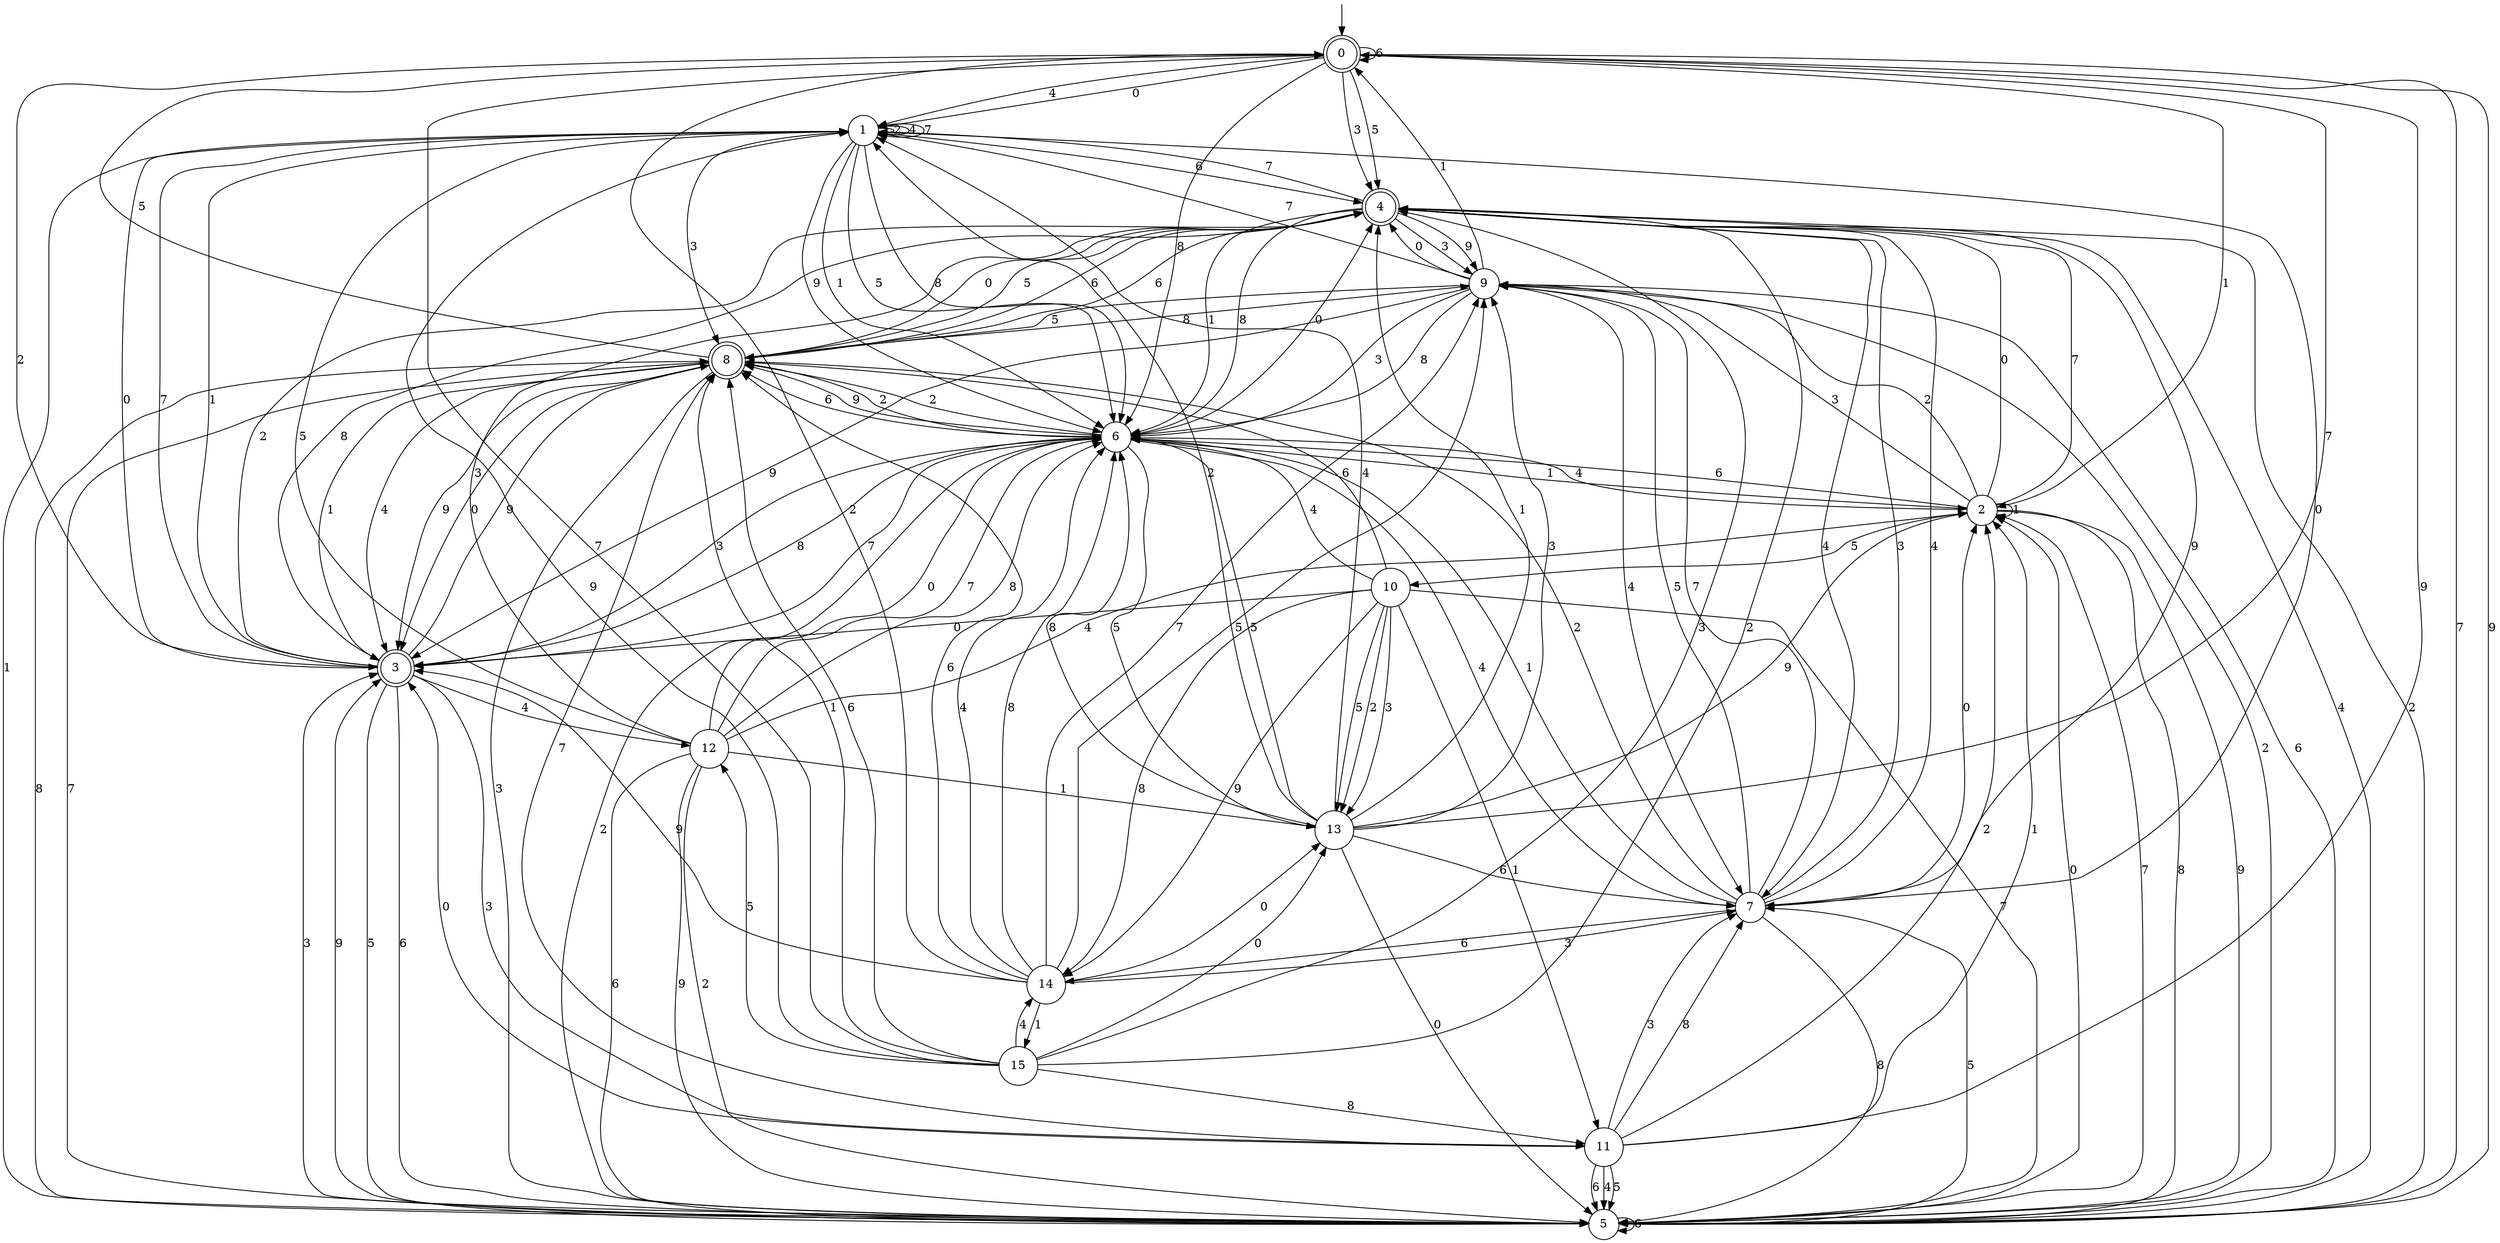 digraph g {

	s0 [shape="doublecircle" label="0"];
	s1 [shape="circle" label="1"];
	s2 [shape="circle" label="2"];
	s3 [shape="doublecircle" label="3"];
	s4 [shape="doublecircle" label="4"];
	s5 [shape="circle" label="5"];
	s6 [shape="circle" label="6"];
	s7 [shape="circle" label="7"];
	s8 [shape="doublecircle" label="8"];
	s9 [shape="circle" label="9"];
	s10 [shape="circle" label="10"];
	s11 [shape="circle" label="11"];
	s12 [shape="circle" label="12"];
	s13 [shape="circle" label="13"];
	s14 [shape="circle" label="14"];
	s15 [shape="circle" label="15"];
	s0 -> s1 [label="0"];
	s0 -> s2 [label="1"];
	s0 -> s3 [label="2"];
	s0 -> s4 [label="3"];
	s0 -> s1 [label="4"];
	s0 -> s4 [label="5"];
	s0 -> s0 [label="6"];
	s0 -> s5 [label="7"];
	s0 -> s6 [label="8"];
	s0 -> s5 [label="9"];
	s1 -> s7 [label="0"];
	s1 -> s6 [label="1"];
	s1 -> s1 [label="2"];
	s1 -> s8 [label="3"];
	s1 -> s1 [label="4"];
	s1 -> s6 [label="5"];
	s1 -> s4 [label="6"];
	s1 -> s1 [label="7"];
	s1 -> s6 [label="8"];
	s1 -> s6 [label="9"];
	s2 -> s4 [label="0"];
	s2 -> s2 [label="1"];
	s2 -> s9 [label="2"];
	s2 -> s9 [label="3"];
	s2 -> s6 [label="4"];
	s2 -> s10 [label="5"];
	s2 -> s6 [label="6"];
	s2 -> s4 [label="7"];
	s2 -> s5 [label="8"];
	s2 -> s5 [label="9"];
	s3 -> s1 [label="0"];
	s3 -> s1 [label="1"];
	s3 -> s4 [label="2"];
	s3 -> s11 [label="3"];
	s3 -> s12 [label="4"];
	s3 -> s5 [label="5"];
	s3 -> s5 [label="6"];
	s3 -> s1 [label="7"];
	s3 -> s4 [label="8"];
	s3 -> s8 [label="9"];
	s4 -> s8 [label="0"];
	s4 -> s6 [label="1"];
	s4 -> s5 [label="2"];
	s4 -> s9 [label="3"];
	s4 -> s7 [label="4"];
	s4 -> s8 [label="5"];
	s4 -> s8 [label="6"];
	s4 -> s1 [label="7"];
	s4 -> s6 [label="8"];
	s4 -> s9 [label="9"];
	s5 -> s2 [label="0"];
	s5 -> s1 [label="1"];
	s5 -> s6 [label="2"];
	s5 -> s3 [label="3"];
	s5 -> s4 [label="4"];
	s5 -> s7 [label="5"];
	s5 -> s5 [label="6"];
	s5 -> s2 [label="7"];
	s5 -> s8 [label="8"];
	s5 -> s3 [label="9"];
	s6 -> s4 [label="0"];
	s6 -> s2 [label="1"];
	s6 -> s8 [label="2"];
	s6 -> s3 [label="3"];
	s6 -> s7 [label="4"];
	s6 -> s13 [label="5"];
	s6 -> s8 [label="6"];
	s6 -> s3 [label="7"];
	s6 -> s3 [label="8"];
	s6 -> s8 [label="9"];
	s7 -> s2 [label="0"];
	s7 -> s6 [label="1"];
	s7 -> s8 [label="2"];
	s7 -> s4 [label="3"];
	s7 -> s4 [label="4"];
	s7 -> s9 [label="5"];
	s7 -> s14 [label="6"];
	s7 -> s9 [label="7"];
	s7 -> s5 [label="8"];
	s7 -> s4 [label="9"];
	s8 -> s3 [label="0"];
	s8 -> s3 [label="1"];
	s8 -> s6 [label="2"];
	s8 -> s5 [label="3"];
	s8 -> s3 [label="4"];
	s8 -> s0 [label="5"];
	s8 -> s4 [label="6"];
	s8 -> s5 [label="7"];
	s8 -> s9 [label="8"];
	s8 -> s3 [label="9"];
	s9 -> s4 [label="0"];
	s9 -> s0 [label="1"];
	s9 -> s5 [label="2"];
	s9 -> s6 [label="3"];
	s9 -> s7 [label="4"];
	s9 -> s8 [label="5"];
	s9 -> s5 [label="6"];
	s9 -> s1 [label="7"];
	s9 -> s6 [label="8"];
	s9 -> s3 [label="9"];
	s10 -> s3 [label="0"];
	s10 -> s11 [label="1"];
	s10 -> s13 [label="2"];
	s10 -> s13 [label="3"];
	s10 -> s6 [label="4"];
	s10 -> s13 [label="5"];
	s10 -> s8 [label="6"];
	s10 -> s5 [label="7"];
	s10 -> s14 [label="8"];
	s10 -> s14 [label="9"];
	s11 -> s3 [label="0"];
	s11 -> s2 [label="1"];
	s11 -> s2 [label="2"];
	s11 -> s7 [label="3"];
	s11 -> s5 [label="4"];
	s11 -> s5 [label="5"];
	s11 -> s5 [label="6"];
	s11 -> s8 [label="7"];
	s11 -> s7 [label="8"];
	s11 -> s0 [label="9"];
	s12 -> s6 [label="0"];
	s12 -> s13 [label="1"];
	s12 -> s5 [label="2"];
	s12 -> s4 [label="3"];
	s12 -> s2 [label="4"];
	s12 -> s1 [label="5"];
	s12 -> s5 [label="6"];
	s12 -> s6 [label="7"];
	s12 -> s6 [label="8"];
	s12 -> s5 [label="9"];
	s13 -> s5 [label="0"];
	s13 -> s4 [label="1"];
	s13 -> s1 [label="2"];
	s13 -> s9 [label="3"];
	s13 -> s1 [label="4"];
	s13 -> s6 [label="5"];
	s13 -> s7 [label="6"];
	s13 -> s0 [label="7"];
	s13 -> s6 [label="8"];
	s13 -> s2 [label="9"];
	s14 -> s13 [label="0"];
	s14 -> s15 [label="1"];
	s14 -> s0 [label="2"];
	s14 -> s7 [label="3"];
	s14 -> s6 [label="4"];
	s14 -> s9 [label="5"];
	s14 -> s8 [label="6"];
	s14 -> s9 [label="7"];
	s14 -> s6 [label="8"];
	s14 -> s3 [label="9"];
	s15 -> s13 [label="0"];
	s15 -> s8 [label="1"];
	s15 -> s4 [label="2"];
	s15 -> s4 [label="3"];
	s15 -> s14 [label="4"];
	s15 -> s12 [label="5"];
	s15 -> s8 [label="6"];
	s15 -> s0 [label="7"];
	s15 -> s11 [label="8"];
	s15 -> s1 [label="9"];

__start0 [label="" shape="none" width="0" height="0"];
__start0 -> s0;

}
